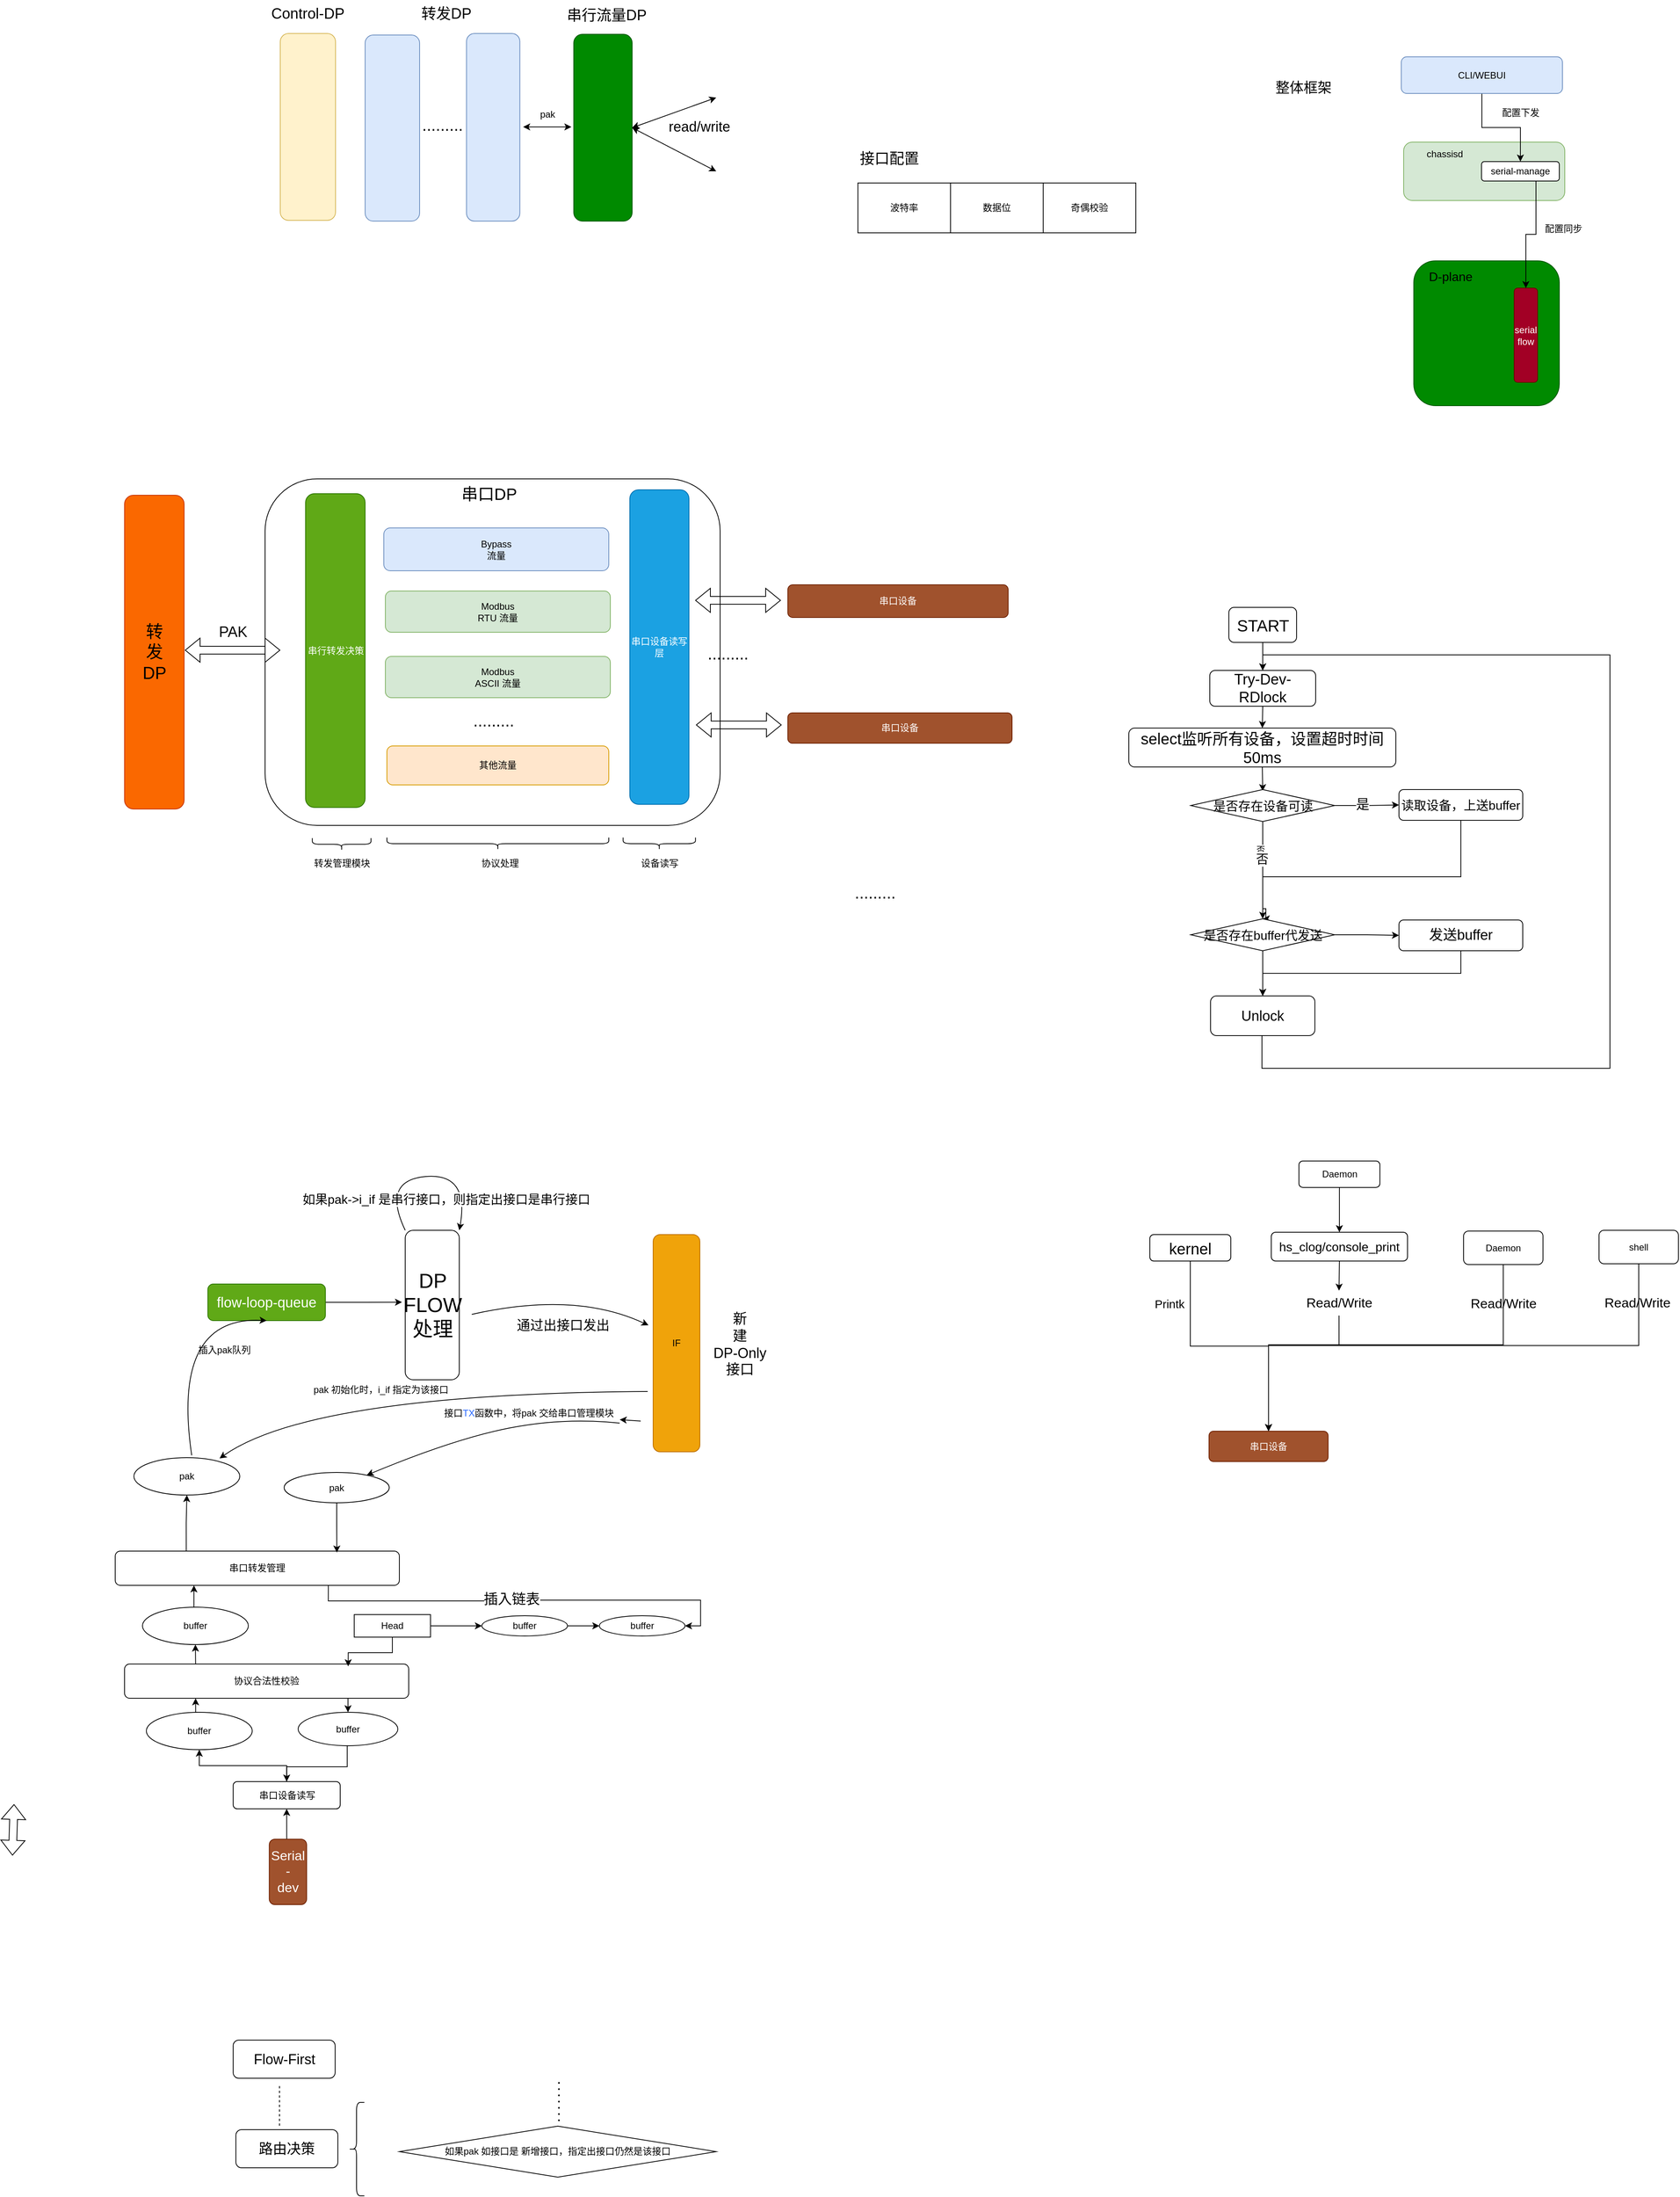 <mxfile version="22.1.16" type="github">
  <diagram name="Page-1" id="0eKIxrGQDef5rG3l8_Fm">
    <mxGraphModel dx="1796" dy="615" grid="0" gridSize="10" guides="1" tooltips="1" connect="1" arrows="1" fold="1" page="0" pageScale="1" pageWidth="850" pageHeight="1100" math="0" shadow="0">
      <root>
        <mxCell id="0" />
        <mxCell id="1" parent="0" />
        <mxCell id="kiWrmqN45PkcOCn0Ly7W-10" value="" style="rounded=1;whiteSpace=wrap;html=1;fillColor=#d5e8d4;strokeColor=#82b366;" parent="1" vertex="1">
          <mxGeometry x="1563" y="431.5" width="207" height="75" as="geometry" />
        </mxCell>
        <mxCell id="kiWrmqN45PkcOCn0Ly7W-33" value="" style="rounded=1;whiteSpace=wrap;html=1;" parent="1" vertex="1">
          <mxGeometry x="100.5" y="864" width="584.5" height="445" as="geometry" />
        </mxCell>
        <mxCell id="kiWrmqN45PkcOCn0Ly7W-16" value="" style="rounded=1;whiteSpace=wrap;html=1;fillColor=#008a00;fontColor=#ffffff;strokeColor=#005700;" parent="1" vertex="1">
          <mxGeometry x="1576" y="584" width="187" height="186" as="geometry" />
        </mxCell>
        <mxCell id="qBKd2bx_ocGhRHYz0LK9-1" value="" style="rounded=1;whiteSpace=wrap;html=1;fillColor=#fff2cc;strokeColor=#d6b656;" parent="1" vertex="1">
          <mxGeometry x="120" y="292" width="71" height="240" as="geometry" />
        </mxCell>
        <mxCell id="qBKd2bx_ocGhRHYz0LK9-2" value="Control-DP" style="text;html=1;align=center;verticalAlign=middle;resizable=0;points=[];autosize=1;strokeColor=none;fillColor=none;fontSize=19;" parent="1" vertex="1">
          <mxGeometry x="99" y="249" width="112" height="35" as="geometry" />
        </mxCell>
        <mxCell id="qBKd2bx_ocGhRHYz0LK9-3" value="" style="rounded=1;whiteSpace=wrap;html=1;fillColor=#dae8fc;strokeColor=#6c8ebf;" parent="1" vertex="1">
          <mxGeometry x="229" y="294" width="70" height="239" as="geometry" />
        </mxCell>
        <mxCell id="qBKd2bx_ocGhRHYz0LK9-5" value="" style="rounded=1;whiteSpace=wrap;html=1;fillColor=#dae8fc;strokeColor=#6c8ebf;" parent="1" vertex="1">
          <mxGeometry x="359.25" y="292" width="68.5" height="241" as="geometry" />
        </mxCell>
        <mxCell id="qBKd2bx_ocGhRHYz0LK9-6" value="&lt;font style=&quot;font-size: 21px;&quot;&gt;.........&lt;/font&gt;" style="text;html=1;align=center;verticalAlign=middle;resizable=0;points=[];autosize=1;strokeColor=none;fillColor=none;" parent="1" vertex="1">
          <mxGeometry x="292" y="390" width="71" height="37" as="geometry" />
        </mxCell>
        <mxCell id="qBKd2bx_ocGhRHYz0LK9-8" value="转发DP" style="text;html=1;align=center;verticalAlign=middle;resizable=0;points=[];autosize=1;strokeColor=none;fillColor=none;fontSize=19;" parent="1" vertex="1">
          <mxGeometry x="292" y="249" width="82" height="35" as="geometry" />
        </mxCell>
        <mxCell id="qBKd2bx_ocGhRHYz0LK9-10" value="" style="rounded=1;whiteSpace=wrap;html=1;fillColor=#008a00;strokeColor=#005700;fontColor=#ffffff;" parent="1" vertex="1">
          <mxGeometry x="497" y="293" width="75" height="240" as="geometry" />
        </mxCell>
        <mxCell id="qBKd2bx_ocGhRHYz0LK9-11" value="串行流量DP" style="text;html=1;align=center;verticalAlign=middle;resizable=0;points=[];autosize=1;strokeColor=none;fillColor=none;fontSize=19;" parent="1" vertex="1">
          <mxGeometry x="479" y="251" width="120" height="35" as="geometry" />
        </mxCell>
        <mxCell id="qBKd2bx_ocGhRHYz0LK9-12" value="串行转发决策" style="rounded=1;whiteSpace=wrap;html=1;fillColor=#60a917;fontColor=#ffffff;strokeColor=#2D7600;" parent="1" vertex="1">
          <mxGeometry x="152.5" y="883" width="76.5" height="403" as="geometry" />
        </mxCell>
        <mxCell id="qBKd2bx_ocGhRHYz0LK9-14" value="&lt;div&gt;Bypass&lt;/div&gt;&lt;div&gt;流量&lt;br&gt;&lt;/div&gt;" style="rounded=1;whiteSpace=wrap;html=1;fillColor=#dae8fc;strokeColor=#6c8ebf;" parent="1" vertex="1">
          <mxGeometry x="253" y="927" width="289" height="55" as="geometry" />
        </mxCell>
        <mxCell id="qBKd2bx_ocGhRHYz0LK9-15" value="&lt;div&gt;Modbus&lt;/div&gt;&lt;div&gt;RTU 流量&lt;br&gt;&lt;/div&gt;" style="rounded=1;whiteSpace=wrap;html=1;fillColor=#d5e8d4;strokeColor=#82b366;" parent="1" vertex="1">
          <mxGeometry x="255" y="1008" width="289" height="53" as="geometry" />
        </mxCell>
        <mxCell id="qBKd2bx_ocGhRHYz0LK9-16" value="其他流量" style="rounded=1;whiteSpace=wrap;html=1;fillColor=#ffe6cc;strokeColor=#d79b00;" parent="1" vertex="1">
          <mxGeometry x="257" y="1207" width="285" height="50" as="geometry" />
        </mxCell>
        <mxCell id="qBKd2bx_ocGhRHYz0LK9-17" value="&lt;font style=&quot;font-size: 21px;&quot;&gt;.........&lt;/font&gt;" style="text;whiteSpace=wrap;html=1;" parent="1" vertex="1">
          <mxGeometry x="366" y="1155" width="105" height="58" as="geometry" />
        </mxCell>
        <mxCell id="qBKd2bx_ocGhRHYz0LK9-18" value="串口设备读写层" style="rounded=1;whiteSpace=wrap;html=1;fillColor=#1ba1e2;fontColor=#ffffff;strokeColor=#006EAF;" parent="1" vertex="1">
          <mxGeometry x="569" y="878" width="76" height="404" as="geometry" />
        </mxCell>
        <mxCell id="qBKd2bx_ocGhRHYz0LK9-19" value="串口设备" style="rounded=1;whiteSpace=wrap;html=1;fillColor=#a0522d;fontColor=#ffffff;strokeColor=#6D1F00;" parent="1" vertex="1">
          <mxGeometry x="772" y="1000" width="283" height="42" as="geometry" />
        </mxCell>
        <mxCell id="qBKd2bx_ocGhRHYz0LK9-21" value="&lt;font style=&quot;font-size: 21px;&quot;&gt;.........&lt;/font&gt;" style="text;whiteSpace=wrap;html=1;" parent="1" vertex="1">
          <mxGeometry x="856" y="1376" width="105" height="58" as="geometry" />
        </mxCell>
        <mxCell id="qBKd2bx_ocGhRHYz0LK9-46" style="edgeStyle=orthogonalEdgeStyle;rounded=0;orthogonalLoop=1;jettySize=auto;html=1;exitX=0.5;exitY=1;exitDx=0;exitDy=0;entryX=0.5;entryY=0;entryDx=0;entryDy=0;" parent="1" source="qBKd2bx_ocGhRHYz0LK9-30" target="qBKd2bx_ocGhRHYz0LK9-36" edge="1">
          <mxGeometry relative="1" as="geometry" />
        </mxCell>
        <mxCell id="qBKd2bx_ocGhRHYz0LK9-30" value="&lt;font style=&quot;font-size: 21px;&quot;&gt;START&lt;/font&gt;" style="rounded=1;whiteSpace=wrap;html=1;" parent="1" vertex="1">
          <mxGeometry x="1338.5" y="1029" width="87" height="45" as="geometry" />
        </mxCell>
        <mxCell id="qBKd2bx_ocGhRHYz0LK9-47" style="edgeStyle=orthogonalEdgeStyle;rounded=0;orthogonalLoop=1;jettySize=auto;html=1;exitX=0.5;exitY=1;exitDx=0;exitDy=0;entryX=0.5;entryY=0;entryDx=0;entryDy=0;" parent="1" source="qBKd2bx_ocGhRHYz0LK9-36" target="qBKd2bx_ocGhRHYz0LK9-38" edge="1">
          <mxGeometry relative="1" as="geometry" />
        </mxCell>
        <mxCell id="qBKd2bx_ocGhRHYz0LK9-36" value="&lt;font style=&quot;font-size: 19px;&quot;&gt;Try-Dev-RDlock&lt;/font&gt;" style="rounded=1;whiteSpace=wrap;html=1;" parent="1" vertex="1">
          <mxGeometry x="1314" y="1110" width="136" height="46" as="geometry" />
        </mxCell>
        <mxCell id="qBKd2bx_ocGhRHYz0LK9-48" style="edgeStyle=orthogonalEdgeStyle;rounded=0;orthogonalLoop=1;jettySize=auto;html=1;exitX=0.5;exitY=1;exitDx=0;exitDy=0;entryX=0.5;entryY=0;entryDx=0;entryDy=0;" parent="1" source="qBKd2bx_ocGhRHYz0LK9-38" edge="1">
          <mxGeometry relative="1" as="geometry">
            <mxPoint x="1382" y="1265" as="targetPoint" />
          </mxGeometry>
        </mxCell>
        <mxCell id="qBKd2bx_ocGhRHYz0LK9-38" value="&lt;font style=&quot;font-size: 20px;&quot;&gt;select监听所有设备，设置超时时间50ms&lt;/font&gt;" style="rounded=1;whiteSpace=wrap;html=1;" parent="1" vertex="1">
          <mxGeometry x="1210" y="1184" width="343" height="50" as="geometry" />
        </mxCell>
        <mxCell id="qBKd2bx_ocGhRHYz0LK9-52" style="edgeStyle=orthogonalEdgeStyle;rounded=0;orthogonalLoop=1;jettySize=auto;html=1;exitX=0.5;exitY=1;exitDx=0;exitDy=0;entryX=0.5;entryY=0;entryDx=0;entryDy=0;" parent="1" source="kiWrmqN45PkcOCn0Ly7W-119" target="qBKd2bx_ocGhRHYz0LK9-51" edge="1">
          <mxGeometry relative="1" as="geometry">
            <mxPoint x="1382" y="1438" as="sourcePoint" />
          </mxGeometry>
        </mxCell>
        <mxCell id="qBKd2bx_ocGhRHYz0LK9-53" style="edgeStyle=orthogonalEdgeStyle;rounded=0;orthogonalLoop=1;jettySize=auto;html=1;exitX=0.5;exitY=1;exitDx=0;exitDy=0;entryX=0.5;entryY=0;entryDx=0;entryDy=0;" parent="1" source="qBKd2bx_ocGhRHYz0LK9-51" target="qBKd2bx_ocGhRHYz0LK9-36" edge="1">
          <mxGeometry relative="1" as="geometry">
            <Array as="points">
              <mxPoint x="1381" y="1621" />
              <mxPoint x="1828" y="1621" />
              <mxPoint x="1828" y="1090" />
              <mxPoint x="1382" y="1090" />
            </Array>
          </mxGeometry>
        </mxCell>
        <mxCell id="qBKd2bx_ocGhRHYz0LK9-51" value="&lt;font style=&quot;font-size: 18px;&quot;&gt;Unlock&lt;/font&gt;" style="rounded=1;whiteSpace=wrap;html=1;" parent="1" vertex="1">
          <mxGeometry x="1315" y="1528" width="134" height="51" as="geometry" />
        </mxCell>
        <mxCell id="kiWrmqN45PkcOCn0Ly7W-53" style="edgeStyle=orthogonalEdgeStyle;rounded=0;orthogonalLoop=1;jettySize=auto;html=1;exitX=0.5;exitY=0;exitDx=0;exitDy=0;entryX=0.5;entryY=1;entryDx=0;entryDy=0;" parent="1" source="qBKd2bx_ocGhRHYz0LK9-56" target="kiWrmqN45PkcOCn0Ly7W-52" edge="1">
          <mxGeometry relative="1" as="geometry" />
        </mxCell>
        <mxCell id="qBKd2bx_ocGhRHYz0LK9-56" value="串口设备读写" style="rounded=1;whiteSpace=wrap;html=1;" parent="1" vertex="1">
          <mxGeometry x="59.5" y="2537" width="137.5" height="35" as="geometry" />
        </mxCell>
        <mxCell id="qBKd2bx_ocGhRHYz0LK9-62" value="IF" style="rounded=1;whiteSpace=wrap;html=1;fillColor=#f0a30a;fontColor=#000000;strokeColor=#BD7000;" parent="1" vertex="1">
          <mxGeometry x="599" y="1834.5" width="60" height="279" as="geometry" />
        </mxCell>
        <mxCell id="qBKd2bx_ocGhRHYz0LK9-65" style="edgeStyle=orthogonalEdgeStyle;rounded=0;orthogonalLoop=1;jettySize=auto;html=1;exitX=1;exitY=0.5;exitDx=0;exitDy=0;entryX=-0.059;entryY=0.481;entryDx=0;entryDy=0;entryPerimeter=0;" parent="1" source="qBKd2bx_ocGhRHYz0LK9-64" target="kiWrmqN45PkcOCn0Ly7W-63" edge="1">
          <mxGeometry relative="1" as="geometry">
            <mxPoint x="224.5" y="1842.5" as="targetPoint" />
          </mxGeometry>
        </mxCell>
        <mxCell id="qBKd2bx_ocGhRHYz0LK9-64" value="&lt;font style=&quot;font-size: 18px;&quot;&gt;flow-loop-queue&lt;/font&gt;" style="rounded=1;whiteSpace=wrap;html=1;fillColor=#60a917;fontColor=#ffffff;strokeColor=#2D7600;" parent="1" vertex="1">
          <mxGeometry x="27" y="1898" width="151" height="47" as="geometry" />
        </mxCell>
        <mxCell id="qBKd2bx_ocGhRHYz0LK9-66" value="&lt;div style=&quot;font-size: 18px;&quot;&gt;&lt;font style=&quot;font-size: 18px;&quot;&gt;新&lt;/font&gt;&lt;/div&gt;&lt;div style=&quot;font-size: 18px;&quot;&gt;&lt;font style=&quot;font-size: 18px;&quot;&gt;建&lt;/font&gt;&lt;/div&gt;&lt;div style=&quot;font-size: 18px;&quot;&gt;&lt;font style=&quot;font-size: 18px;&quot;&gt;DP-Only&lt;/font&gt;&lt;/div&gt;&lt;div style=&quot;font-size: 18px;&quot;&gt;&lt;font style=&quot;font-size: 18px;&quot;&gt;接口&lt;/font&gt;&lt;/div&gt;" style="text;html=1;align=center;verticalAlign=middle;resizable=0;points=[];autosize=1;strokeColor=none;fillColor=none;" parent="1" vertex="1">
          <mxGeometry x="667" y="1927" width="86" height="98" as="geometry" />
        </mxCell>
        <mxCell id="qBKd2bx_ocGhRHYz0LK9-67" value="" style="curved=1;endArrow=classic;html=1;rounded=0;entryX=0.809;entryY=0.021;entryDx=0;entryDy=0;entryPerimeter=0;" parent="1" target="kiWrmqN45PkcOCn0Ly7W-61" edge="1">
          <mxGeometry width="50" height="50" relative="1" as="geometry">
            <mxPoint x="592" y="2036" as="sourcePoint" />
            <mxPoint x="58" y="2116" as="targetPoint" />
            <Array as="points">
              <mxPoint x="160" y="2039" />
            </Array>
          </mxGeometry>
        </mxCell>
        <mxCell id="qBKd2bx_ocGhRHYz0LK9-68" value="&lt;div&gt;pak 初始化时，i_if 指定为该接口&lt;/div&gt;" style="text;html=1;align=center;verticalAlign=middle;resizable=0;points=[];autosize=1;strokeColor=none;fillColor=none;" parent="1" vertex="1">
          <mxGeometry x="153" y="2021" width="192" height="26" as="geometry" />
        </mxCell>
        <mxCell id="qBKd2bx_ocGhRHYz0LK9-73" value="" style="curved=1;endArrow=classic;html=1;rounded=0;entryX=0.5;entryY=1;entryDx=0;entryDy=0;" parent="1" target="qBKd2bx_ocGhRHYz0LK9-64" edge="1">
          <mxGeometry width="50" height="50" relative="1" as="geometry">
            <mxPoint x="6.25" y="2118" as="sourcePoint" />
            <mxPoint x="80.75" y="1870" as="targetPoint" />
            <Array as="points">
              <mxPoint x="-20" y="1939" />
            </Array>
          </mxGeometry>
        </mxCell>
        <mxCell id="qBKd2bx_ocGhRHYz0LK9-74" value="插入pak队列" style="text;html=1;align=center;verticalAlign=middle;resizable=0;points=[];autosize=1;strokeColor=none;fillColor=none;" parent="1" vertex="1">
          <mxGeometry x="5" y="1970" width="86" height="26" as="geometry" />
        </mxCell>
        <mxCell id="qBKd2bx_ocGhRHYz0LK9-76" value="&lt;font style=&quot;font-size: 18px;&quot;&gt;Flow-First&lt;br&gt;&lt;/font&gt;" style="rounded=1;whiteSpace=wrap;html=1;" parent="1" vertex="1">
          <mxGeometry x="59.5" y="2869" width="131" height="49" as="geometry" />
        </mxCell>
        <mxCell id="qBKd2bx_ocGhRHYz0LK9-77" value="" style="endArrow=none;dashed=1;html=1;rounded=0;" parent="1" edge="1">
          <mxGeometry width="50" height="50" relative="1" as="geometry">
            <mxPoint x="119" y="2979" as="sourcePoint" />
            <mxPoint x="119" y="2926" as="targetPoint" />
          </mxGeometry>
        </mxCell>
        <mxCell id="qBKd2bx_ocGhRHYz0LK9-79" value="&lt;font style=&quot;font-size: 18px;&quot;&gt;路由决策&lt;/font&gt;" style="rounded=1;whiteSpace=wrap;html=1;" parent="1" vertex="1">
          <mxGeometry x="63" y="2984" width="131" height="49" as="geometry" />
        </mxCell>
        <mxCell id="qBKd2bx_ocGhRHYz0LK9-82" value="如果pak 如接口是 新增接口，指定出接口仍然是该接口" style="rhombus;whiteSpace=wrap;html=1;" parent="1" vertex="1">
          <mxGeometry x="273" y="2979.5" width="407" height="65.5" as="geometry" />
        </mxCell>
        <mxCell id="qBKd2bx_ocGhRHYz0LK9-84" value="" style="shape=curlyBracket;whiteSpace=wrap;html=1;rounded=1;labelPosition=left;verticalLabelPosition=middle;align=right;verticalAlign=middle;" parent="1" vertex="1">
          <mxGeometry x="208" y="2949" width="20" height="120" as="geometry" />
        </mxCell>
        <mxCell id="qBKd2bx_ocGhRHYz0LK9-85" value="" style="endArrow=none;dashed=1;html=1;dashPattern=1 3;strokeWidth=2;rounded=0;" parent="1" edge="1">
          <mxGeometry width="50" height="50" relative="1" as="geometry">
            <mxPoint x="478" y="2973" as="sourcePoint" />
            <mxPoint x="478" y="2918" as="targetPoint" />
          </mxGeometry>
        </mxCell>
        <mxCell id="kiWrmqN45PkcOCn0Ly7W-1" value="波特率" style="rounded=0;whiteSpace=wrap;html=1;" parent="1" vertex="1">
          <mxGeometry x="862" y="484" width="119" height="64" as="geometry" />
        </mxCell>
        <mxCell id="kiWrmqN45PkcOCn0Ly7W-5" value="&lt;font style=&quot;font-size: 19px;&quot;&gt;接口配置&lt;/font&gt;" style="text;html=1;align=center;verticalAlign=middle;resizable=0;points=[];autosize=1;strokeColor=none;fillColor=none;" parent="1" vertex="1">
          <mxGeometry x="855" y="435" width="94" height="35" as="geometry" />
        </mxCell>
        <mxCell id="kiWrmqN45PkcOCn0Ly7W-6" value="数据位" style="rounded=0;whiteSpace=wrap;html=1;" parent="1" vertex="1">
          <mxGeometry x="981" y="484" width="119" height="64" as="geometry" />
        </mxCell>
        <mxCell id="kiWrmqN45PkcOCn0Ly7W-7" value="奇偶校验" style="rounded=0;whiteSpace=wrap;html=1;" parent="1" vertex="1">
          <mxGeometry x="1100" y="484" width="119" height="64" as="geometry" />
        </mxCell>
        <mxCell id="Sx6Nbr1QeyhVUdTn57_A-4" style="edgeStyle=orthogonalEdgeStyle;rounded=0;orthogonalLoop=1;jettySize=auto;html=1;exitX=0.5;exitY=1;exitDx=0;exitDy=0;entryX=0.5;entryY=0;entryDx=0;entryDy=0;" edge="1" parent="1" source="kiWrmqN45PkcOCn0Ly7W-8" target="Sx6Nbr1QeyhVUdTn57_A-2">
          <mxGeometry relative="1" as="geometry" />
        </mxCell>
        <mxCell id="kiWrmqN45PkcOCn0Ly7W-8" value="CLI/WEBUI" style="rounded=1;whiteSpace=wrap;html=1;fillColor=#dae8fc;strokeColor=#6c8ebf;" parent="1" vertex="1">
          <mxGeometry x="1560" y="322" width="207" height="47" as="geometry" />
        </mxCell>
        <mxCell id="kiWrmqN45PkcOCn0Ly7W-9" value="&lt;font style=&quot;font-size: 18px;&quot;&gt;整体框架&lt;/font&gt;" style="text;html=1;align=center;verticalAlign=middle;resizable=0;points=[];autosize=1;strokeColor=none;fillColor=none;" parent="1" vertex="1">
          <mxGeometry x="1389" y="345" width="90" height="34" as="geometry" />
        </mxCell>
        <mxCell id="kiWrmqN45PkcOCn0Ly7W-12" value="配置下发" style="text;html=1;align=center;verticalAlign=middle;resizable=0;points=[];autosize=1;strokeColor=none;fillColor=none;" parent="1" vertex="1">
          <mxGeometry x="1680" y="381" width="66" height="26" as="geometry" />
        </mxCell>
        <mxCell id="kiWrmqN45PkcOCn0Ly7W-15" value="配置同步" style="text;html=1;align=center;verticalAlign=middle;resizable=0;points=[];autosize=1;strokeColor=none;fillColor=none;" parent="1" vertex="1">
          <mxGeometry x="1735" y="530" width="66" height="26" as="geometry" />
        </mxCell>
        <mxCell id="kiWrmqN45PkcOCn0Ly7W-17" value="&lt;div&gt;serial&lt;/div&gt;&lt;div&gt;flow&lt;br&gt;&lt;/div&gt;" style="rounded=1;whiteSpace=wrap;html=1;fillColor=#a20025;fontColor=#ffffff;strokeColor=#6F0000;" parent="1" vertex="1">
          <mxGeometry x="1705" y="619" width="30" height="121" as="geometry" />
        </mxCell>
        <mxCell id="kiWrmqN45PkcOCn0Ly7W-19" value="&lt;font style=&quot;font-size: 16px;&quot;&gt;D-plane&lt;/font&gt;" style="text;html=1;align=center;verticalAlign=middle;resizable=0;points=[];autosize=1;strokeColor=none;fillColor=none;" parent="1" vertex="1">
          <mxGeometry x="1586" y="588" width="74" height="31" as="geometry" />
        </mxCell>
        <mxCell id="kiWrmqN45PkcOCn0Ly7W-23" value="" style="shape=image;html=1;verticalAlign=top;verticalLabelPosition=bottom;labelBackgroundColor=#ffffff;imageAspect=0;aspect=fixed;image=https://cdn4.iconfinder.com/data/icons/johaupt_free_icons_01/com_plug01.png" parent="1" vertex="1">
          <mxGeometry x="680" y="440" width="58" height="58" as="geometry" />
        </mxCell>
        <mxCell id="kiWrmqN45PkcOCn0Ly7W-24" value="" style="shape=image;html=1;verticalAlign=top;verticalLabelPosition=bottom;labelBackgroundColor=#ffffff;imageAspect=0;aspect=fixed;image=https://cdn4.iconfinder.com/data/icons/johaupt_free_icons_01/com_plug01.png" parent="1" vertex="1">
          <mxGeometry x="680" y="335" width="58" height="58" as="geometry" />
        </mxCell>
        <mxCell id="kiWrmqN45PkcOCn0Ly7W-25" value="" style="endArrow=classic;startArrow=classic;html=1;rounded=0;entryX=1;entryY=0.5;entryDx=0;entryDy=0;" parent="1" source="kiWrmqN45PkcOCn0Ly7W-24" target="qBKd2bx_ocGhRHYz0LK9-10" edge="1">
          <mxGeometry width="50" height="50" relative="1" as="geometry">
            <mxPoint x="633.75" y="413.5" as="sourcePoint" />
            <mxPoint x="603.25" y="378.5" as="targetPoint" />
          </mxGeometry>
        </mxCell>
        <mxCell id="kiWrmqN45PkcOCn0Ly7W-27" value="&lt;font style=&quot;font-size: 18px;&quot;&gt;read/write&lt;/font&gt;" style="text;html=1;align=center;verticalAlign=middle;resizable=0;points=[];autosize=1;strokeColor=none;fillColor=none;" parent="1" vertex="1">
          <mxGeometry x="609" y="395" width="97" height="34" as="geometry" />
        </mxCell>
        <mxCell id="kiWrmqN45PkcOCn0Ly7W-28" value="" style="endArrow=classic;startArrow=classic;html=1;rounded=0;" parent="1" edge="1">
          <mxGeometry width="50" height="50" relative="1" as="geometry">
            <mxPoint x="432" y="412" as="sourcePoint" />
            <mxPoint x="494" y="412" as="targetPoint" />
          </mxGeometry>
        </mxCell>
        <mxCell id="kiWrmqN45PkcOCn0Ly7W-29" value="pak" style="text;html=1;align=center;verticalAlign=middle;resizable=0;points=[];autosize=1;strokeColor=none;fillColor=none;" parent="1" vertex="1">
          <mxGeometry x="444" y="383" width="38" height="26" as="geometry" />
        </mxCell>
        <mxCell id="kiWrmqN45PkcOCn0Ly7W-30" value="" style="endArrow=classic;startArrow=classic;html=1;rounded=0;entryX=0;entryY=0.5;entryDx=0;entryDy=0;exitX=1;exitY=0.5;exitDx=0;exitDy=0;" parent="1" source="qBKd2bx_ocGhRHYz0LK9-10" target="kiWrmqN45PkcOCn0Ly7W-23" edge="1">
          <mxGeometry width="50" height="50" relative="1" as="geometry">
            <mxPoint x="656" y="664" as="sourcePoint" />
            <mxPoint x="706" y="614" as="targetPoint" />
          </mxGeometry>
        </mxCell>
        <mxCell id="kiWrmqN45PkcOCn0Ly7W-31" value="" style="shape=flexArrow;endArrow=classic;startArrow=classic;html=1;rounded=0;" parent="1" edge="1">
          <mxGeometry width="100" height="100" relative="1" as="geometry">
            <mxPoint x="653" y="1020" as="sourcePoint" />
            <mxPoint x="763" y="1020" as="targetPoint" />
          </mxGeometry>
        </mxCell>
        <mxCell id="kiWrmqN45PkcOCn0Ly7W-34" value="&lt;div&gt;Modbus&lt;/div&gt;&lt;div&gt;ASCII 流量&lt;br&gt;&lt;/div&gt;" style="rounded=1;whiteSpace=wrap;html=1;fillColor=#d5e8d4;strokeColor=#82b366;" parent="1" vertex="1">
          <mxGeometry x="255" y="1092" width="289" height="53" as="geometry" />
        </mxCell>
        <mxCell id="kiWrmqN45PkcOCn0Ly7W-35" value="" style="shape=flexArrow;endArrow=classic;startArrow=classic;html=1;rounded=0;" parent="1" edge="1">
          <mxGeometry width="100" height="100" relative="1" as="geometry">
            <mxPoint x="654" y="1180" as="sourcePoint" />
            <mxPoint x="764" y="1180" as="targetPoint" />
          </mxGeometry>
        </mxCell>
        <mxCell id="kiWrmqN45PkcOCn0Ly7W-36" value="&lt;font style=&quot;font-size: 21px;&quot;&gt;.........&lt;/font&gt;" style="text;whiteSpace=wrap;html=1;" parent="1" vertex="1">
          <mxGeometry x="667" y="1069" width="105" height="58" as="geometry" />
        </mxCell>
        <mxCell id="kiWrmqN45PkcOCn0Ly7W-37" value="串口设备" style="rounded=1;whiteSpace=wrap;html=1;fillColor=#a0522d;fontColor=#ffffff;strokeColor=#6D1F00;" parent="1" vertex="1">
          <mxGeometry x="772" y="1164.5" width="288" height="39" as="geometry" />
        </mxCell>
        <mxCell id="kiWrmqN45PkcOCn0Ly7W-38" value="&lt;font style=&quot;font-size: 21px;&quot;&gt;串口DP&lt;/font&gt;" style="text;html=1;align=center;verticalAlign=middle;resizable=0;points=[];autosize=1;strokeColor=none;fillColor=none;" parent="1" vertex="1">
          <mxGeometry x="343" y="864" width="89" height="37" as="geometry" />
        </mxCell>
        <mxCell id="kiWrmqN45PkcOCn0Ly7W-39" value="&lt;div style=&quot;font-size: 22px;&quot;&gt;&lt;font style=&quot;font-size: 22px;&quot;&gt;转&lt;/font&gt;&lt;/div&gt;&lt;div style=&quot;font-size: 22px;&quot;&gt;&lt;font style=&quot;font-size: 22px;&quot;&gt;发&lt;/font&gt;&lt;/div&gt;&lt;div style=&quot;font-size: 22px;&quot;&gt;&lt;font style=&quot;font-size: 22px;&quot;&gt;DP&lt;/font&gt;&lt;/div&gt;" style="rounded=1;whiteSpace=wrap;html=1;fillColor=#fa6800;fontColor=#000000;strokeColor=#C73500;" parent="1" vertex="1">
          <mxGeometry x="-80" y="885" width="76.5" height="403" as="geometry" />
        </mxCell>
        <mxCell id="kiWrmqN45PkcOCn0Ly7W-40" value="" style="shape=flexArrow;endArrow=classic;startArrow=classic;html=1;rounded=0;" parent="1" edge="1">
          <mxGeometry width="100" height="100" relative="1" as="geometry">
            <mxPoint x="-2.5" y="1084" as="sourcePoint" />
            <mxPoint x="120" y="1084" as="targetPoint" />
          </mxGeometry>
        </mxCell>
        <mxCell id="kiWrmqN45PkcOCn0Ly7W-41" value="&lt;font style=&quot;font-size: 19px;&quot;&gt;PAK&lt;/font&gt;" style="text;html=1;align=center;verticalAlign=middle;resizable=0;points=[];autosize=1;strokeColor=none;fillColor=none;" parent="1" vertex="1">
          <mxGeometry x="31" y="1043" width="55" height="35" as="geometry" />
        </mxCell>
        <mxCell id="kiWrmqN45PkcOCn0Ly7W-42" value="" style="shape=curlyBracket;whiteSpace=wrap;html=1;rounded=1;labelPosition=left;verticalLabelPosition=middle;align=right;verticalAlign=middle;rotation=-90;" parent="1" vertex="1">
          <mxGeometry x="191" y="1295.62" width="15.75" height="75.38" as="geometry" />
        </mxCell>
        <mxCell id="kiWrmqN45PkcOCn0Ly7W-44" value="" style="shape=curlyBracket;whiteSpace=wrap;html=1;rounded=1;labelPosition=left;verticalLabelPosition=middle;align=right;verticalAlign=middle;rotation=-90;" parent="1" vertex="1">
          <mxGeometry x="391.63" y="1190" width="15.75" height="285" as="geometry" />
        </mxCell>
        <mxCell id="kiWrmqN45PkcOCn0Ly7W-45" value="" style="shape=curlyBracket;whiteSpace=wrap;html=1;rounded=1;labelPosition=left;verticalLabelPosition=middle;align=right;verticalAlign=middle;rotation=-90;" parent="1" vertex="1">
          <mxGeometry x="599" y="1286" width="15.75" height="93" as="geometry" />
        </mxCell>
        <mxCell id="kiWrmqN45PkcOCn0Ly7W-46" value="协议处理" style="text;html=1;align=center;verticalAlign=middle;resizable=0;points=[];autosize=1;strokeColor=none;fillColor=none;" parent="1" vertex="1">
          <mxGeometry x="368.5" y="1345" width="66" height="26" as="geometry" />
        </mxCell>
        <mxCell id="kiWrmqN45PkcOCn0Ly7W-47" value="设备读写" style="text;html=1;align=center;verticalAlign=middle;resizable=0;points=[];autosize=1;strokeColor=none;fillColor=none;" parent="1" vertex="1">
          <mxGeometry x="573.88" y="1345" width="66" height="26" as="geometry" />
        </mxCell>
        <mxCell id="kiWrmqN45PkcOCn0Ly7W-48" value="转发管理模块" style="text;html=1;align=center;verticalAlign=middle;resizable=0;points=[];autosize=1;strokeColor=none;fillColor=none;" parent="1" vertex="1">
          <mxGeometry x="153.88" y="1345" width="90" height="26" as="geometry" />
        </mxCell>
        <mxCell id="kiWrmqN45PkcOCn0Ly7W-51" style="edgeStyle=orthogonalEdgeStyle;rounded=0;orthogonalLoop=1;jettySize=auto;html=1;exitX=0.5;exitY=0;exitDx=0;exitDy=0;entryX=0.5;entryY=1;entryDx=0;entryDy=0;" parent="1" source="kiWrmqN45PkcOCn0Ly7W-49" target="qBKd2bx_ocGhRHYz0LK9-56" edge="1">
          <mxGeometry relative="1" as="geometry" />
        </mxCell>
        <mxCell id="kiWrmqN45PkcOCn0Ly7W-49" value="&lt;div&gt;&lt;font style=&quot;font-size: 17px;&quot;&gt;Serial&lt;/font&gt;&lt;/div&gt;&lt;div&gt;&lt;font style=&quot;font-size: 17px;&quot;&gt;-&lt;/font&gt;&lt;/div&gt;&lt;div&gt;&lt;font style=&quot;font-size: 17px;&quot;&gt;dev&lt;/font&gt;&lt;/div&gt;" style="rounded=1;whiteSpace=wrap;html=1;fillColor=#a0522d;fontColor=#ffffff;strokeColor=#6D1F00;" parent="1" vertex="1">
          <mxGeometry x="105.88" y="2611" width="48" height="84" as="geometry" />
        </mxCell>
        <mxCell id="kiWrmqN45PkcOCn0Ly7W-50" value="" style="shape=flexArrow;endArrow=classic;startArrow=classic;html=1;rounded=0;" parent="1" edge="1">
          <mxGeometry width="100" height="100" relative="1" as="geometry">
            <mxPoint x="-224" y="2632" as="sourcePoint" />
            <mxPoint x="-222" y="2566" as="targetPoint" />
          </mxGeometry>
        </mxCell>
        <mxCell id="kiWrmqN45PkcOCn0Ly7W-55" style="edgeStyle=orthogonalEdgeStyle;rounded=0;orthogonalLoop=1;jettySize=auto;html=1;exitX=0.5;exitY=0;exitDx=0;exitDy=0;entryX=0.25;entryY=1;entryDx=0;entryDy=0;" parent="1" source="kiWrmqN45PkcOCn0Ly7W-52" target="kiWrmqN45PkcOCn0Ly7W-54" edge="1">
          <mxGeometry relative="1" as="geometry" />
        </mxCell>
        <mxCell id="kiWrmqN45PkcOCn0Ly7W-52" value="buffer" style="ellipse;whiteSpace=wrap;html=1;" parent="1" vertex="1">
          <mxGeometry x="-52" y="2448" width="136" height="48" as="geometry" />
        </mxCell>
        <mxCell id="kiWrmqN45PkcOCn0Ly7W-58" style="edgeStyle=orthogonalEdgeStyle;rounded=0;orthogonalLoop=1;jettySize=auto;html=1;exitX=0.25;exitY=0;exitDx=0;exitDy=0;entryX=0.5;entryY=1;entryDx=0;entryDy=0;" parent="1" source="kiWrmqN45PkcOCn0Ly7W-54" target="kiWrmqN45PkcOCn0Ly7W-57" edge="1">
          <mxGeometry relative="1" as="geometry" />
        </mxCell>
        <mxCell id="kiWrmqN45PkcOCn0Ly7W-108" style="edgeStyle=orthogonalEdgeStyle;rounded=0;orthogonalLoop=1;jettySize=auto;html=1;exitX=0.75;exitY=1;exitDx=0;exitDy=0;entryX=0.5;entryY=0;entryDx=0;entryDy=0;" parent="1" source="kiWrmqN45PkcOCn0Ly7W-54" target="kiWrmqN45PkcOCn0Ly7W-94" edge="1">
          <mxGeometry relative="1" as="geometry" />
        </mxCell>
        <mxCell id="kiWrmqN45PkcOCn0Ly7W-54" value="协议合法性校验" style="rounded=1;whiteSpace=wrap;html=1;" parent="1" vertex="1">
          <mxGeometry x="-80" y="2386" width="365" height="44" as="geometry" />
        </mxCell>
        <mxCell id="kiWrmqN45PkcOCn0Ly7W-57" value="buffer" style="ellipse;whiteSpace=wrap;html=1;" parent="1" vertex="1">
          <mxGeometry x="-57" y="2313" width="136" height="48" as="geometry" />
        </mxCell>
        <mxCell id="kiWrmqN45PkcOCn0Ly7W-62" style="edgeStyle=orthogonalEdgeStyle;rounded=0;orthogonalLoop=1;jettySize=auto;html=1;exitX=0.25;exitY=0;exitDx=0;exitDy=0;entryX=0.5;entryY=1;entryDx=0;entryDy=0;" parent="1" source="kiWrmqN45PkcOCn0Ly7W-59" target="kiWrmqN45PkcOCn0Ly7W-61" edge="1">
          <mxGeometry relative="1" as="geometry" />
        </mxCell>
        <mxCell id="kiWrmqN45PkcOCn0Ly7W-72" style="edgeStyle=orthogonalEdgeStyle;rounded=0;orthogonalLoop=1;jettySize=auto;html=1;exitX=0.75;exitY=1;exitDx=0;exitDy=0;entryX=1;entryY=0.5;entryDx=0;entryDy=0;" parent="1" source="kiWrmqN45PkcOCn0Ly7W-59" target="kiWrmqN45PkcOCn0Ly7W-106" edge="1">
          <mxGeometry relative="1" as="geometry">
            <mxPoint x="193" y="2311" as="targetPoint" />
          </mxGeometry>
        </mxCell>
        <mxCell id="kiWrmqN45PkcOCn0Ly7W-107" value="&lt;font style=&quot;font-size: 18px;&quot;&gt;插入链表&lt;/font&gt;" style="edgeLabel;html=1;align=center;verticalAlign=middle;resizable=0;points=[];" parent="kiWrmqN45PkcOCn0Ly7W-72" vertex="1" connectable="0">
          <mxGeometry x="-0.073" y="1" relative="1" as="geometry">
            <mxPoint as="offset" />
          </mxGeometry>
        </mxCell>
        <mxCell id="kiWrmqN45PkcOCn0Ly7W-59" value="串口转发管理" style="rounded=1;whiteSpace=wrap;html=1;" parent="1" vertex="1">
          <mxGeometry x="-92" y="2241" width="365" height="44" as="geometry" />
        </mxCell>
        <mxCell id="kiWrmqN45PkcOCn0Ly7W-60" style="edgeStyle=orthogonalEdgeStyle;rounded=0;orthogonalLoop=1;jettySize=auto;html=1;exitX=0.5;exitY=0;exitDx=0;exitDy=0;entryX=0.277;entryY=1;entryDx=0;entryDy=0;entryPerimeter=0;" parent="1" source="kiWrmqN45PkcOCn0Ly7W-57" target="kiWrmqN45PkcOCn0Ly7W-59" edge="1">
          <mxGeometry relative="1" as="geometry" />
        </mxCell>
        <mxCell id="kiWrmqN45PkcOCn0Ly7W-61" value="pak" style="ellipse;whiteSpace=wrap;html=1;" parent="1" vertex="1">
          <mxGeometry x="-68" y="2121" width="136" height="48" as="geometry" />
        </mxCell>
        <mxCell id="kiWrmqN45PkcOCn0Ly7W-63" value="&lt;font style=&quot;font-size: 26px;&quot;&gt;DP FLOW处理&lt;/font&gt;" style="rounded=1;whiteSpace=wrap;html=1;" parent="1" vertex="1">
          <mxGeometry x="280.5" y="1829" width="69.5" height="192" as="geometry" />
        </mxCell>
        <mxCell id="kiWrmqN45PkcOCn0Ly7W-64" value="" style="curved=1;endArrow=classic;html=1;rounded=0;" parent="1" edge="1">
          <mxGeometry width="50" height="50" relative="1" as="geometry">
            <mxPoint x="366" y="1937" as="sourcePoint" />
            <mxPoint x="593" y="1951" as="targetPoint" />
            <Array as="points">
              <mxPoint x="499" y="1907" />
            </Array>
          </mxGeometry>
        </mxCell>
        <mxCell id="kiWrmqN45PkcOCn0Ly7W-67" value="&lt;font style=&quot;font-size: 17px;&quot;&gt;通过出接口发出&lt;/font&gt;" style="edgeLabel;html=1;align=center;verticalAlign=middle;resizable=0;points=[];" parent="kiWrmqN45PkcOCn0Ly7W-64" vertex="1" connectable="0">
          <mxGeometry x="-0.2" y="-9" relative="1" as="geometry">
            <mxPoint x="21" y="27" as="offset" />
          </mxGeometry>
        </mxCell>
        <mxCell id="kiWrmqN45PkcOCn0Ly7W-65" value="" style="curved=1;endArrow=classic;html=1;rounded=0;exitX=0;exitY=0;exitDx=0;exitDy=0;entryX=1;entryY=0;entryDx=0;entryDy=0;" parent="1" source="kiWrmqN45PkcOCn0Ly7W-63" target="kiWrmqN45PkcOCn0Ly7W-63" edge="1">
          <mxGeometry width="50" height="50" relative="1" as="geometry">
            <mxPoint x="275" y="1667" as="sourcePoint" />
            <mxPoint x="355" y="1731" as="targetPoint" />
            <Array as="points">
              <mxPoint x="250" y="1765" />
              <mxPoint x="363" y="1755" />
            </Array>
          </mxGeometry>
        </mxCell>
        <mxCell id="kiWrmqN45PkcOCn0Ly7W-66" value="&lt;font style=&quot;font-size: 16px;&quot;&gt;如果pak-&amp;gt;i_if 是串行接口，则指定出接口是串行接口&lt;/font&gt;" style="edgeLabel;html=1;align=center;verticalAlign=middle;resizable=0;points=[];" parent="kiWrmqN45PkcOCn0Ly7W-65" vertex="1" connectable="0">
          <mxGeometry x="0.019" relative="1" as="geometry">
            <mxPoint x="22" y="29" as="offset" />
          </mxGeometry>
        </mxCell>
        <mxCell id="kiWrmqN45PkcOCn0Ly7W-68" value="" style="curved=1;endArrow=classic;html=1;rounded=0;" parent="1" source="kiWrmqN45PkcOCn0Ly7W-77" target="kiWrmqN45PkcOCn0Ly7W-69" edge="1">
          <mxGeometry width="50" height="50" relative="1" as="geometry">
            <mxPoint x="583" y="2074" as="sourcePoint" />
            <mxPoint x="340" y="2154" as="targetPoint" />
            <Array as="points">
              <mxPoint x="485" y="2069" />
              <mxPoint x="343" y="2097" />
            </Array>
          </mxGeometry>
        </mxCell>
        <mxCell id="kiWrmqN45PkcOCn0Ly7W-69" value="pak" style="ellipse;whiteSpace=wrap;html=1;" parent="1" vertex="1">
          <mxGeometry x="125" y="2140" width="135" height="39" as="geometry" />
        </mxCell>
        <mxCell id="kiWrmqN45PkcOCn0Ly7W-76" style="edgeStyle=orthogonalEdgeStyle;rounded=0;orthogonalLoop=1;jettySize=auto;html=1;exitX=0.5;exitY=1;exitDx=0;exitDy=0;entryX=0.5;entryY=0;entryDx=0;entryDy=0;" parent="1" target="qBKd2bx_ocGhRHYz0LK9-56" edge="1">
          <mxGeometry relative="1" as="geometry">
            <mxPoint x="206" y="2490" as="sourcePoint" />
            <Array as="points">
              <mxPoint x="206" y="2518" />
              <mxPoint x="128" y="2518" />
            </Array>
          </mxGeometry>
        </mxCell>
        <mxCell id="kiWrmqN45PkcOCn0Ly7W-83" value="" style="curved=1;endArrow=classic;html=1;rounded=0;" parent="1" target="kiWrmqN45PkcOCn0Ly7W-77" edge="1">
          <mxGeometry width="50" height="50" relative="1" as="geometry">
            <mxPoint x="583" y="2074" as="sourcePoint" />
            <mxPoint x="408" y="2131" as="targetPoint" />
            <Array as="points" />
          </mxGeometry>
        </mxCell>
        <mxCell id="kiWrmqN45PkcOCn0Ly7W-77" value="接口&lt;font color=&quot;#2667ff&quot;&gt;TX&lt;/font&gt;函数中，将pak 交给串口管理模块" style="text;html=1;align=center;verticalAlign=middle;resizable=0;points=[];autosize=1;strokeColor=none;fillColor=none;" parent="1" vertex="1">
          <mxGeometry x="321" y="2051" width="235" height="26" as="geometry" />
        </mxCell>
        <mxCell id="kiWrmqN45PkcOCn0Ly7W-93" style="edgeStyle=orthogonalEdgeStyle;rounded=0;orthogonalLoop=1;jettySize=auto;html=1;entryX=0.78;entryY=0.042;entryDx=0;entryDy=0;entryPerimeter=0;" parent="1" source="kiWrmqN45PkcOCn0Ly7W-69" target="kiWrmqN45PkcOCn0Ly7W-59" edge="1">
          <mxGeometry relative="1" as="geometry" />
        </mxCell>
        <mxCell id="kiWrmqN45PkcOCn0Ly7W-94" value="buffer" style="ellipse;whiteSpace=wrap;html=1;" parent="1" vertex="1">
          <mxGeometry x="143" y="2448" width="128" height="43" as="geometry" />
        </mxCell>
        <mxCell id="kiWrmqN45PkcOCn0Ly7W-102" style="edgeStyle=orthogonalEdgeStyle;rounded=0;orthogonalLoop=1;jettySize=auto;html=1;exitX=1;exitY=0.5;exitDx=0;exitDy=0;entryX=0;entryY=0.5;entryDx=0;entryDy=0;" parent="1" source="kiWrmqN45PkcOCn0Ly7W-103" target="kiWrmqN45PkcOCn0Ly7W-105" edge="1">
          <mxGeometry relative="1" as="geometry" />
        </mxCell>
        <mxCell id="kiWrmqN45PkcOCn0Ly7W-103" value="Head" style="rounded=0;whiteSpace=wrap;html=1;" parent="1" vertex="1">
          <mxGeometry x="215" y="2322.5" width="98" height="29" as="geometry" />
        </mxCell>
        <mxCell id="kiWrmqN45PkcOCn0Ly7W-104" style="edgeStyle=orthogonalEdgeStyle;rounded=0;orthogonalLoop=1;jettySize=auto;html=1;exitX=1;exitY=0.5;exitDx=0;exitDy=0;entryX=0;entryY=0.5;entryDx=0;entryDy=0;" parent="1" source="kiWrmqN45PkcOCn0Ly7W-105" target="kiWrmqN45PkcOCn0Ly7W-106" edge="1">
          <mxGeometry relative="1" as="geometry" />
        </mxCell>
        <mxCell id="kiWrmqN45PkcOCn0Ly7W-105" value="buffer" style="ellipse;whiteSpace=wrap;html=1;" parent="1" vertex="1">
          <mxGeometry x="379" y="2324" width="110" height="26" as="geometry" />
        </mxCell>
        <mxCell id="kiWrmqN45PkcOCn0Ly7W-106" value="buffer" style="ellipse;whiteSpace=wrap;html=1;" parent="1" vertex="1">
          <mxGeometry x="529.88" y="2324" width="110" height="26" as="geometry" />
        </mxCell>
        <mxCell id="kiWrmqN45PkcOCn0Ly7W-110" style="edgeStyle=orthogonalEdgeStyle;rounded=0;orthogonalLoop=1;jettySize=auto;html=1;exitX=0.5;exitY=1;exitDx=0;exitDy=0;entryX=0.787;entryY=0.068;entryDx=0;entryDy=0;entryPerimeter=0;" parent="1" source="kiWrmqN45PkcOCn0Ly7W-103" target="kiWrmqN45PkcOCn0Ly7W-54" edge="1">
          <mxGeometry relative="1" as="geometry" />
        </mxCell>
        <mxCell id="kiWrmqN45PkcOCn0Ly7W-113" style="edgeStyle=orthogonalEdgeStyle;rounded=0;orthogonalLoop=1;jettySize=auto;html=1;exitX=0.5;exitY=1;exitDx=0;exitDy=0;entryX=0.5;entryY=0;entryDx=0;entryDy=0;" parent="1" source="kiWrmqN45PkcOCn0Ly7W-111" target="kiWrmqN45PkcOCn0Ly7W-119" edge="1">
          <mxGeometry relative="1" as="geometry">
            <mxPoint x="1385" y="1391" as="targetPoint" />
            <Array as="points">
              <mxPoint x="1382" y="1416" />
              <mxPoint x="1386" y="1416" />
            </Array>
          </mxGeometry>
        </mxCell>
        <mxCell id="kiWrmqN45PkcOCn0Ly7W-117" value="否" style="edgeLabel;html=1;align=center;verticalAlign=middle;resizable=0;points=[];" parent="kiWrmqN45PkcOCn0Ly7W-113" vertex="1" connectable="0">
          <mxGeometry x="-0.582" y="-3" relative="1" as="geometry">
            <mxPoint y="8" as="offset" />
          </mxGeometry>
        </mxCell>
        <mxCell id="kiWrmqN45PkcOCn0Ly7W-118" value="否" style="edgeLabel;html=1;align=center;verticalAlign=middle;resizable=0;points=[];fontSize=16;" parent="kiWrmqN45PkcOCn0Ly7W-113" vertex="1" connectable="0">
          <mxGeometry x="-0.281" y="-1" relative="1" as="geometry">
            <mxPoint as="offset" />
          </mxGeometry>
        </mxCell>
        <mxCell id="kiWrmqN45PkcOCn0Ly7W-115" style="edgeStyle=orthogonalEdgeStyle;rounded=0;orthogonalLoop=1;jettySize=auto;html=1;exitX=1;exitY=0.5;exitDx=0;exitDy=0;entryX=0;entryY=0.5;entryDx=0;entryDy=0;" parent="1" source="kiWrmqN45PkcOCn0Ly7W-111" target="kiWrmqN45PkcOCn0Ly7W-114" edge="1">
          <mxGeometry relative="1" as="geometry" />
        </mxCell>
        <mxCell id="kiWrmqN45PkcOCn0Ly7W-116" value="是" style="edgeLabel;html=1;align=center;verticalAlign=middle;resizable=0;points=[];fontSize=17;" parent="kiWrmqN45PkcOCn0Ly7W-115" vertex="1" connectable="0">
          <mxGeometry x="-0.161" y="2" relative="1" as="geometry">
            <mxPoint y="1" as="offset" />
          </mxGeometry>
        </mxCell>
        <mxCell id="kiWrmqN45PkcOCn0Ly7W-111" value="&lt;font style=&quot;font-size: 16px;&quot;&gt;是否存在设备可读&lt;/font&gt;" style="rhombus;whiteSpace=wrap;html=1;" parent="1" vertex="1">
          <mxGeometry x="1289.5" y="1263" width="185" height="41" as="geometry" />
        </mxCell>
        <mxCell id="kiWrmqN45PkcOCn0Ly7W-123" style="edgeStyle=orthogonalEdgeStyle;rounded=0;orthogonalLoop=1;jettySize=auto;html=1;exitX=0.5;exitY=1;exitDx=0;exitDy=0;entryX=0.5;entryY=0;entryDx=0;entryDy=0;" parent="1" source="kiWrmqN45PkcOCn0Ly7W-114" target="kiWrmqN45PkcOCn0Ly7W-119" edge="1">
          <mxGeometry relative="1" as="geometry">
            <Array as="points">
              <mxPoint x="1636" y="1375" />
              <mxPoint x="1382" y="1375" />
            </Array>
          </mxGeometry>
        </mxCell>
        <mxCell id="kiWrmqN45PkcOCn0Ly7W-114" value="&lt;font style=&quot;font-size: 16px;&quot;&gt;读取设备，上送buffer&lt;/font&gt;" style="rounded=1;whiteSpace=wrap;html=1;" parent="1" vertex="1">
          <mxGeometry x="1557" y="1263" width="159" height="39.5" as="geometry" />
        </mxCell>
        <mxCell id="kiWrmqN45PkcOCn0Ly7W-121" value="" style="edgeStyle=orthogonalEdgeStyle;rounded=0;orthogonalLoop=1;jettySize=auto;html=1;exitX=0.5;exitY=1;exitDx=0;exitDy=0;entryX=0.5;entryY=0;entryDx=0;entryDy=0;" parent="1" target="kiWrmqN45PkcOCn0Ly7W-119" edge="1">
          <mxGeometry relative="1" as="geometry">
            <mxPoint x="1382" y="1438" as="sourcePoint" />
            <mxPoint x="1382" y="1475" as="targetPoint" />
          </mxGeometry>
        </mxCell>
        <mxCell id="kiWrmqN45PkcOCn0Ly7W-125" style="edgeStyle=orthogonalEdgeStyle;rounded=0;orthogonalLoop=1;jettySize=auto;html=1;exitX=1;exitY=0.5;exitDx=0;exitDy=0;entryX=0;entryY=0.5;entryDx=0;entryDy=0;" parent="1" source="kiWrmqN45PkcOCn0Ly7W-119" target="kiWrmqN45PkcOCn0Ly7W-124" edge="1">
          <mxGeometry relative="1" as="geometry" />
        </mxCell>
        <mxCell id="kiWrmqN45PkcOCn0Ly7W-119" value="&lt;font style=&quot;font-size: 16px;&quot;&gt;是否存在buffer代发送&lt;/font&gt;" style="rhombus;whiteSpace=wrap;html=1;" parent="1" vertex="1">
          <mxGeometry x="1289.5" y="1429" width="185" height="41" as="geometry" />
        </mxCell>
        <mxCell id="kiWrmqN45PkcOCn0Ly7W-126" style="edgeStyle=orthogonalEdgeStyle;rounded=0;orthogonalLoop=1;jettySize=auto;html=1;exitX=0.5;exitY=1;exitDx=0;exitDy=0;entryX=0.5;entryY=0;entryDx=0;entryDy=0;" parent="1" source="kiWrmqN45PkcOCn0Ly7W-124" target="qBKd2bx_ocGhRHYz0LK9-51" edge="1">
          <mxGeometry relative="1" as="geometry" />
        </mxCell>
        <mxCell id="kiWrmqN45PkcOCn0Ly7W-124" value="&lt;font style=&quot;font-size: 18px;&quot;&gt;发送buffer&lt;/font&gt;" style="rounded=1;whiteSpace=wrap;html=1;" parent="1" vertex="1">
          <mxGeometry x="1557" y="1430.5" width="159" height="39.5" as="geometry" />
        </mxCell>
        <mxCell id="kiWrmqN45PkcOCn0Ly7W-130" style="edgeStyle=orthogonalEdgeStyle;rounded=0;orthogonalLoop=1;jettySize=auto;html=1;exitX=0.5;exitY=1;exitDx=0;exitDy=0;" parent="1" source="kiWrmqN45PkcOCn0Ly7W-128" target="kiWrmqN45PkcOCn0Ly7W-129" edge="1">
          <mxGeometry relative="1" as="geometry" />
        </mxCell>
        <mxCell id="kiWrmqN45PkcOCn0Ly7W-128" value="&lt;font style=&quot;font-size: 20px;&quot;&gt;kernel&lt;/font&gt;" style="rounded=1;whiteSpace=wrap;html=1;" parent="1" vertex="1">
          <mxGeometry x="1237" y="1834.5" width="104" height="34" as="geometry" />
        </mxCell>
        <mxCell id="kiWrmqN45PkcOCn0Ly7W-129" value="串口设备" style="rounded=1;whiteSpace=wrap;html=1;fillColor=#a0522d;fontColor=#ffffff;strokeColor=#6D1F00;" parent="1" vertex="1">
          <mxGeometry x="1313" y="2087" width="153" height="39" as="geometry" />
        </mxCell>
        <mxCell id="kiWrmqN45PkcOCn0Ly7W-131" value="&lt;div style=&quot;font-size: 13px;&quot;&gt;&lt;font style=&quot;font-size: 15px;&quot;&gt;Printk&lt;/font&gt;&lt;/div&gt;" style="text;html=1;align=center;verticalAlign=middle;resizable=0;points=[];autosize=1;strokeColor=none;fillColor=none;" parent="1" vertex="1">
          <mxGeometry x="1234.5" y="1907.5" width="55" height="30" as="geometry" />
        </mxCell>
        <mxCell id="kiWrmqN45PkcOCn0Ly7W-136" style="edgeStyle=orthogonalEdgeStyle;rounded=0;orthogonalLoop=1;jettySize=auto;html=1;exitX=0.5;exitY=1;exitDx=0;exitDy=0;entryX=0.5;entryY=0;entryDx=0;entryDy=0;" parent="1" source="kiWrmqN45PkcOCn0Ly7W-140" target="kiWrmqN45PkcOCn0Ly7W-129" edge="1">
          <mxGeometry relative="1" as="geometry">
            <Array as="points">
              <mxPoint x="1480" y="1977" />
              <mxPoint x="1390" y="1977" />
            </Array>
          </mxGeometry>
        </mxCell>
        <mxCell id="kiWrmqN45PkcOCn0Ly7W-133" value="&lt;font style=&quot;font-size: 16px;&quot;&gt;hs_clog/console_print&lt;/font&gt;" style="rounded=1;whiteSpace=wrap;html=1;" parent="1" vertex="1">
          <mxGeometry x="1393" y="1831.5" width="175" height="37" as="geometry" />
        </mxCell>
        <mxCell id="kiWrmqN45PkcOCn0Ly7W-138" style="edgeStyle=orthogonalEdgeStyle;rounded=0;orthogonalLoop=1;jettySize=auto;html=1;exitX=0.5;exitY=1;exitDx=0;exitDy=0;" parent="1" source="kiWrmqN45PkcOCn0Ly7W-137" target="kiWrmqN45PkcOCn0Ly7W-133" edge="1">
          <mxGeometry relative="1" as="geometry" />
        </mxCell>
        <mxCell id="kiWrmqN45PkcOCn0Ly7W-137" value="Daemon" style="rounded=1;whiteSpace=wrap;html=1;" parent="1" vertex="1">
          <mxGeometry x="1428.5" y="1740" width="104" height="34" as="geometry" />
        </mxCell>
        <mxCell id="kiWrmqN45PkcOCn0Ly7W-142" style="edgeStyle=orthogonalEdgeStyle;rounded=0;orthogonalLoop=1;jettySize=auto;html=1;exitX=0.5;exitY=1;exitDx=0;exitDy=0;entryX=0.5;entryY=0;entryDx=0;entryDy=0;" parent="1" source="kiWrmqN45PkcOCn0Ly7W-141" target="kiWrmqN45PkcOCn0Ly7W-129" edge="1">
          <mxGeometry relative="1" as="geometry">
            <Array as="points">
              <mxPoint x="1691" y="1976" />
              <mxPoint x="1390" y="1976" />
            </Array>
          </mxGeometry>
        </mxCell>
        <mxCell id="kiWrmqN45PkcOCn0Ly7W-141" value="Daemon" style="rounded=1;whiteSpace=wrap;html=1;" parent="1" vertex="1">
          <mxGeometry x="1640" y="1830" width="102" height="43" as="geometry" />
        </mxCell>
        <mxCell id="kiWrmqN45PkcOCn0Ly7W-143" value="" style="edgeStyle=orthogonalEdgeStyle;rounded=0;orthogonalLoop=1;jettySize=auto;html=1;exitX=0.5;exitY=1;exitDx=0;exitDy=0;entryX=0.5;entryY=0;entryDx=0;entryDy=0;" parent="1" source="kiWrmqN45PkcOCn0Ly7W-133" target="kiWrmqN45PkcOCn0Ly7W-140" edge="1">
          <mxGeometry relative="1" as="geometry">
            <mxPoint x="1481" y="1869" as="sourcePoint" />
            <mxPoint x="1390" y="2087" as="targetPoint" />
            <Array as="points" />
          </mxGeometry>
        </mxCell>
        <mxCell id="kiWrmqN45PkcOCn0Ly7W-140" value="&lt;font style=&quot;font-size: 17px;&quot;&gt;Read/Write&lt;/font&gt;" style="text;html=1;align=center;verticalAlign=middle;resizable=0;points=[];autosize=1;strokeColor=none;fillColor=none;" parent="1" vertex="1">
          <mxGeometry x="1428.5" y="1906.5" width="103" height="32" as="geometry" />
        </mxCell>
        <mxCell id="kiWrmqN45PkcOCn0Ly7W-145" style="edgeStyle=orthogonalEdgeStyle;rounded=0;orthogonalLoop=1;jettySize=auto;html=1;exitX=0.5;exitY=1;exitDx=0;exitDy=0;entryX=0.5;entryY=0;entryDx=0;entryDy=0;" parent="1" source="kiWrmqN45PkcOCn0Ly7W-144" target="kiWrmqN45PkcOCn0Ly7W-129" edge="1">
          <mxGeometry relative="1" as="geometry">
            <Array as="points">
              <mxPoint x="1865" y="1977" />
              <mxPoint x="1390" y="1977" />
            </Array>
          </mxGeometry>
        </mxCell>
        <mxCell id="kiWrmqN45PkcOCn0Ly7W-144" value="shell" style="rounded=1;whiteSpace=wrap;html=1;" parent="1" vertex="1">
          <mxGeometry x="1814" y="1829" width="102" height="43" as="geometry" />
        </mxCell>
        <mxCell id="kiWrmqN45PkcOCn0Ly7W-146" value="&lt;font style=&quot;font-size: 17px;&quot;&gt;Read/Write&lt;/font&gt;" style="text;html=1;align=center;verticalAlign=middle;resizable=0;points=[];autosize=1;strokeColor=none;fillColor=none;" parent="1" vertex="1">
          <mxGeometry x="1639" y="1907.5" width="103" height="32" as="geometry" />
        </mxCell>
        <mxCell id="kiWrmqN45PkcOCn0Ly7W-147" value="&lt;font style=&quot;font-size: 17px;&quot;&gt;Read/Write&lt;/font&gt;" style="text;html=1;align=center;verticalAlign=middle;resizable=0;points=[];autosize=1;strokeColor=none;fillColor=none;" parent="1" vertex="1">
          <mxGeometry x="1811" y="1906.5" width="103" height="32" as="geometry" />
        </mxCell>
        <mxCell id="Sx6Nbr1QeyhVUdTn57_A-5" style="edgeStyle=orthogonalEdgeStyle;rounded=0;orthogonalLoop=1;jettySize=auto;html=1;exitX=0.5;exitY=1;exitDx=0;exitDy=0;" edge="1" parent="1" source="Sx6Nbr1QeyhVUdTn57_A-2" target="kiWrmqN45PkcOCn0Ly7W-17">
          <mxGeometry relative="1" as="geometry">
            <Array as="points">
              <mxPoint x="1733" y="482" />
              <mxPoint x="1733" y="550" />
              <mxPoint x="1720" y="550" />
            </Array>
          </mxGeometry>
        </mxCell>
        <mxCell id="Sx6Nbr1QeyhVUdTn57_A-2" value="serial-manage" style="rounded=1;whiteSpace=wrap;html=1;" vertex="1" parent="1">
          <mxGeometry x="1663" y="456.5" width="100" height="25" as="geometry" />
        </mxCell>
        <mxCell id="Sx6Nbr1QeyhVUdTn57_A-3" value="chassisd" style="text;html=1;strokeColor=none;fillColor=none;align=center;verticalAlign=middle;whiteSpace=wrap;rounded=0;" vertex="1" parent="1">
          <mxGeometry x="1586" y="431.5" width="60" height="30" as="geometry" />
        </mxCell>
      </root>
    </mxGraphModel>
  </diagram>
</mxfile>
